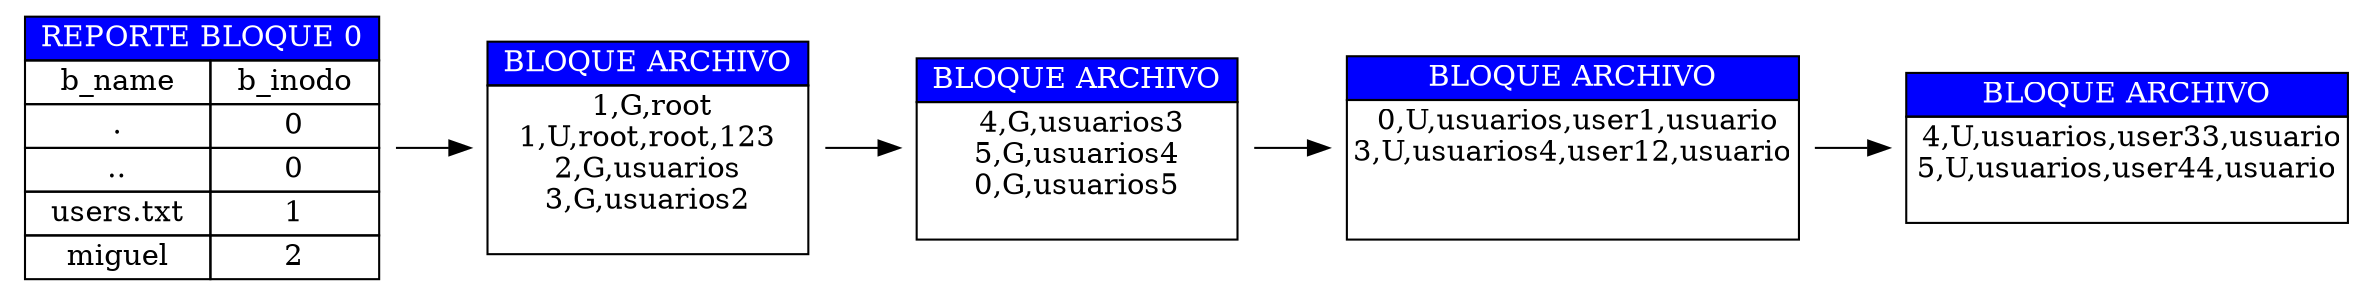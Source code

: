 digraph G {
	rankdir=LR;
	node [shape=plaintext]
	bloque0 [label=<
							<table border="0" cellborder="1" cellspacing="0">
							<tr><td colspan="2" bgcolor="#0000FF"><font color="white"> REPORTE BLOQUE 0 </font></td></tr>
	<tr><td>b_name</td><td>b_inodo</td></tr>
	<tr><td>.</td><td>0</td></tr>
	<tr><td>..</td><td>0</td></tr>
	<tr><td>users.txt</td><td>1</td></tr>
	<tr><td>miguel</td><td>2</td></tr>	</table>>];
bloque1 [label=<
					<table border="0" cellborder="1" cellspacing="0">
		<tr><td colspan="2" bgcolor="#0000FF"><font color="white"> BLOQUE ARCHIVO </font></td></tr>
		<tr><td colspan="2"> 1,G,root<br/>1,U,root,root,123<br/>2,G,usuarios<br/>3,G,usuarios2<br/> </td></tr>	</table>>];
bloque2 [label=<
					<table border="0" cellborder="1" cellspacing="0">
		<tr><td colspan="2" bgcolor="#0000FF"><font color="white"> BLOQUE ARCHIVO </font></td></tr>
		<tr><td colspan="2"> 4,G,usuarios3<br/>5,G,usuarios4<br/>0,G,usuarios5<br/> </td></tr>	</table>>];
bloque3 [label=<
					<table border="0" cellborder="1" cellspacing="0">
		<tr><td colspan="2" bgcolor="#0000FF"><font color="white"> BLOQUE ARCHIVO </font></td></tr>
		<tr><td colspan="2"> 0,U,usuarios,user1,usuario<br/>3,U,usuarios4,user12,usuario<br/><br/> </td></tr>	</table>>];
bloque4 [label=<
					<table border="0" cellborder="1" cellspacing="0">
		<tr><td colspan="2" bgcolor="#0000FF"><font color="white"> BLOQUE ARCHIVO </font></td></tr>
		<tr><td colspan="2"> 4,U,usuarios,user33,usuario<br/>5,U,usuarios,user44,usuario<br/> </td></tr>	</table>>];
bloque0 -> bloque1
bloque1 -> bloque2
bloque2 -> bloque3
bloque3 -> bloque4
}